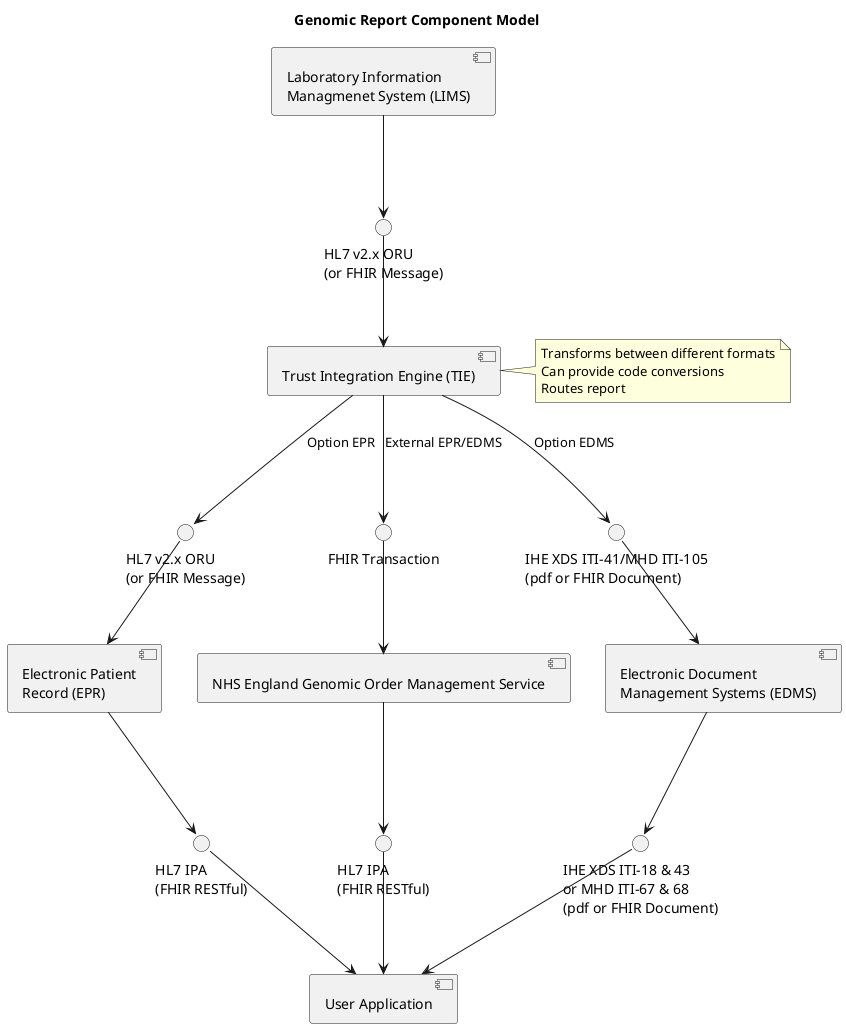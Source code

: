 @startuml

title "Genomic Report Component Model"

component "Laboratory Information\nManagmenet System (LIMS)" as LIMS

component "Electronic Patient\nRecord (EPR)" as EPR

component "Electronic Document\nManagement Systems (EDMS)" as EDMS

component "Trust Integration Engine (TIE)" as TIE
component "NHS England Genomic Order Management Service" as GOMS

interface "HL7 v2.x ORU\n(or FHIR Message)" as HL7_ORU1
interface "HL7 v2.x ORU\n(or FHIR Message)" as HL7_ORU2
interface "FHIR Transaction" as Transaction
interface "IHE XDS ITI-41/MHD ITI-105\n(pdf or FHIR Document)" as MHD105
interface "HL7 IPA\n(FHIR RESTful)" as IPA
interface "IHE XDS ITI-18 & 43\nor MHD ITI-67 & 68\n(pdf or FHIR Document)" as MHD67

interface "HL7 IPA\n(FHIR RESTful)" as IPA2

component "User Application" as user

LIMS -d-> HL7_ORU1
HL7_ORU1 -d-> TIE

TIE -d-> HL7_ORU2 : Option EPR
HL7_ORU2 -d-> EPR

TIE -d-> MHD105 : Option EDMS
MHD105 -d-> EDMS

TIE -d-> Transaction : External EPR/EDMS
Transaction -d-> GOMS
GOMS -d-> IPA2

EDMS -d-> MHD67
EPR -d-> IPA

IPA -d-> user
MHD67 -d-> user
IPA2 -d-> user

note right of TIE
Transforms between different formats
Can provide code conversions
Routes report
end note

@enduml
